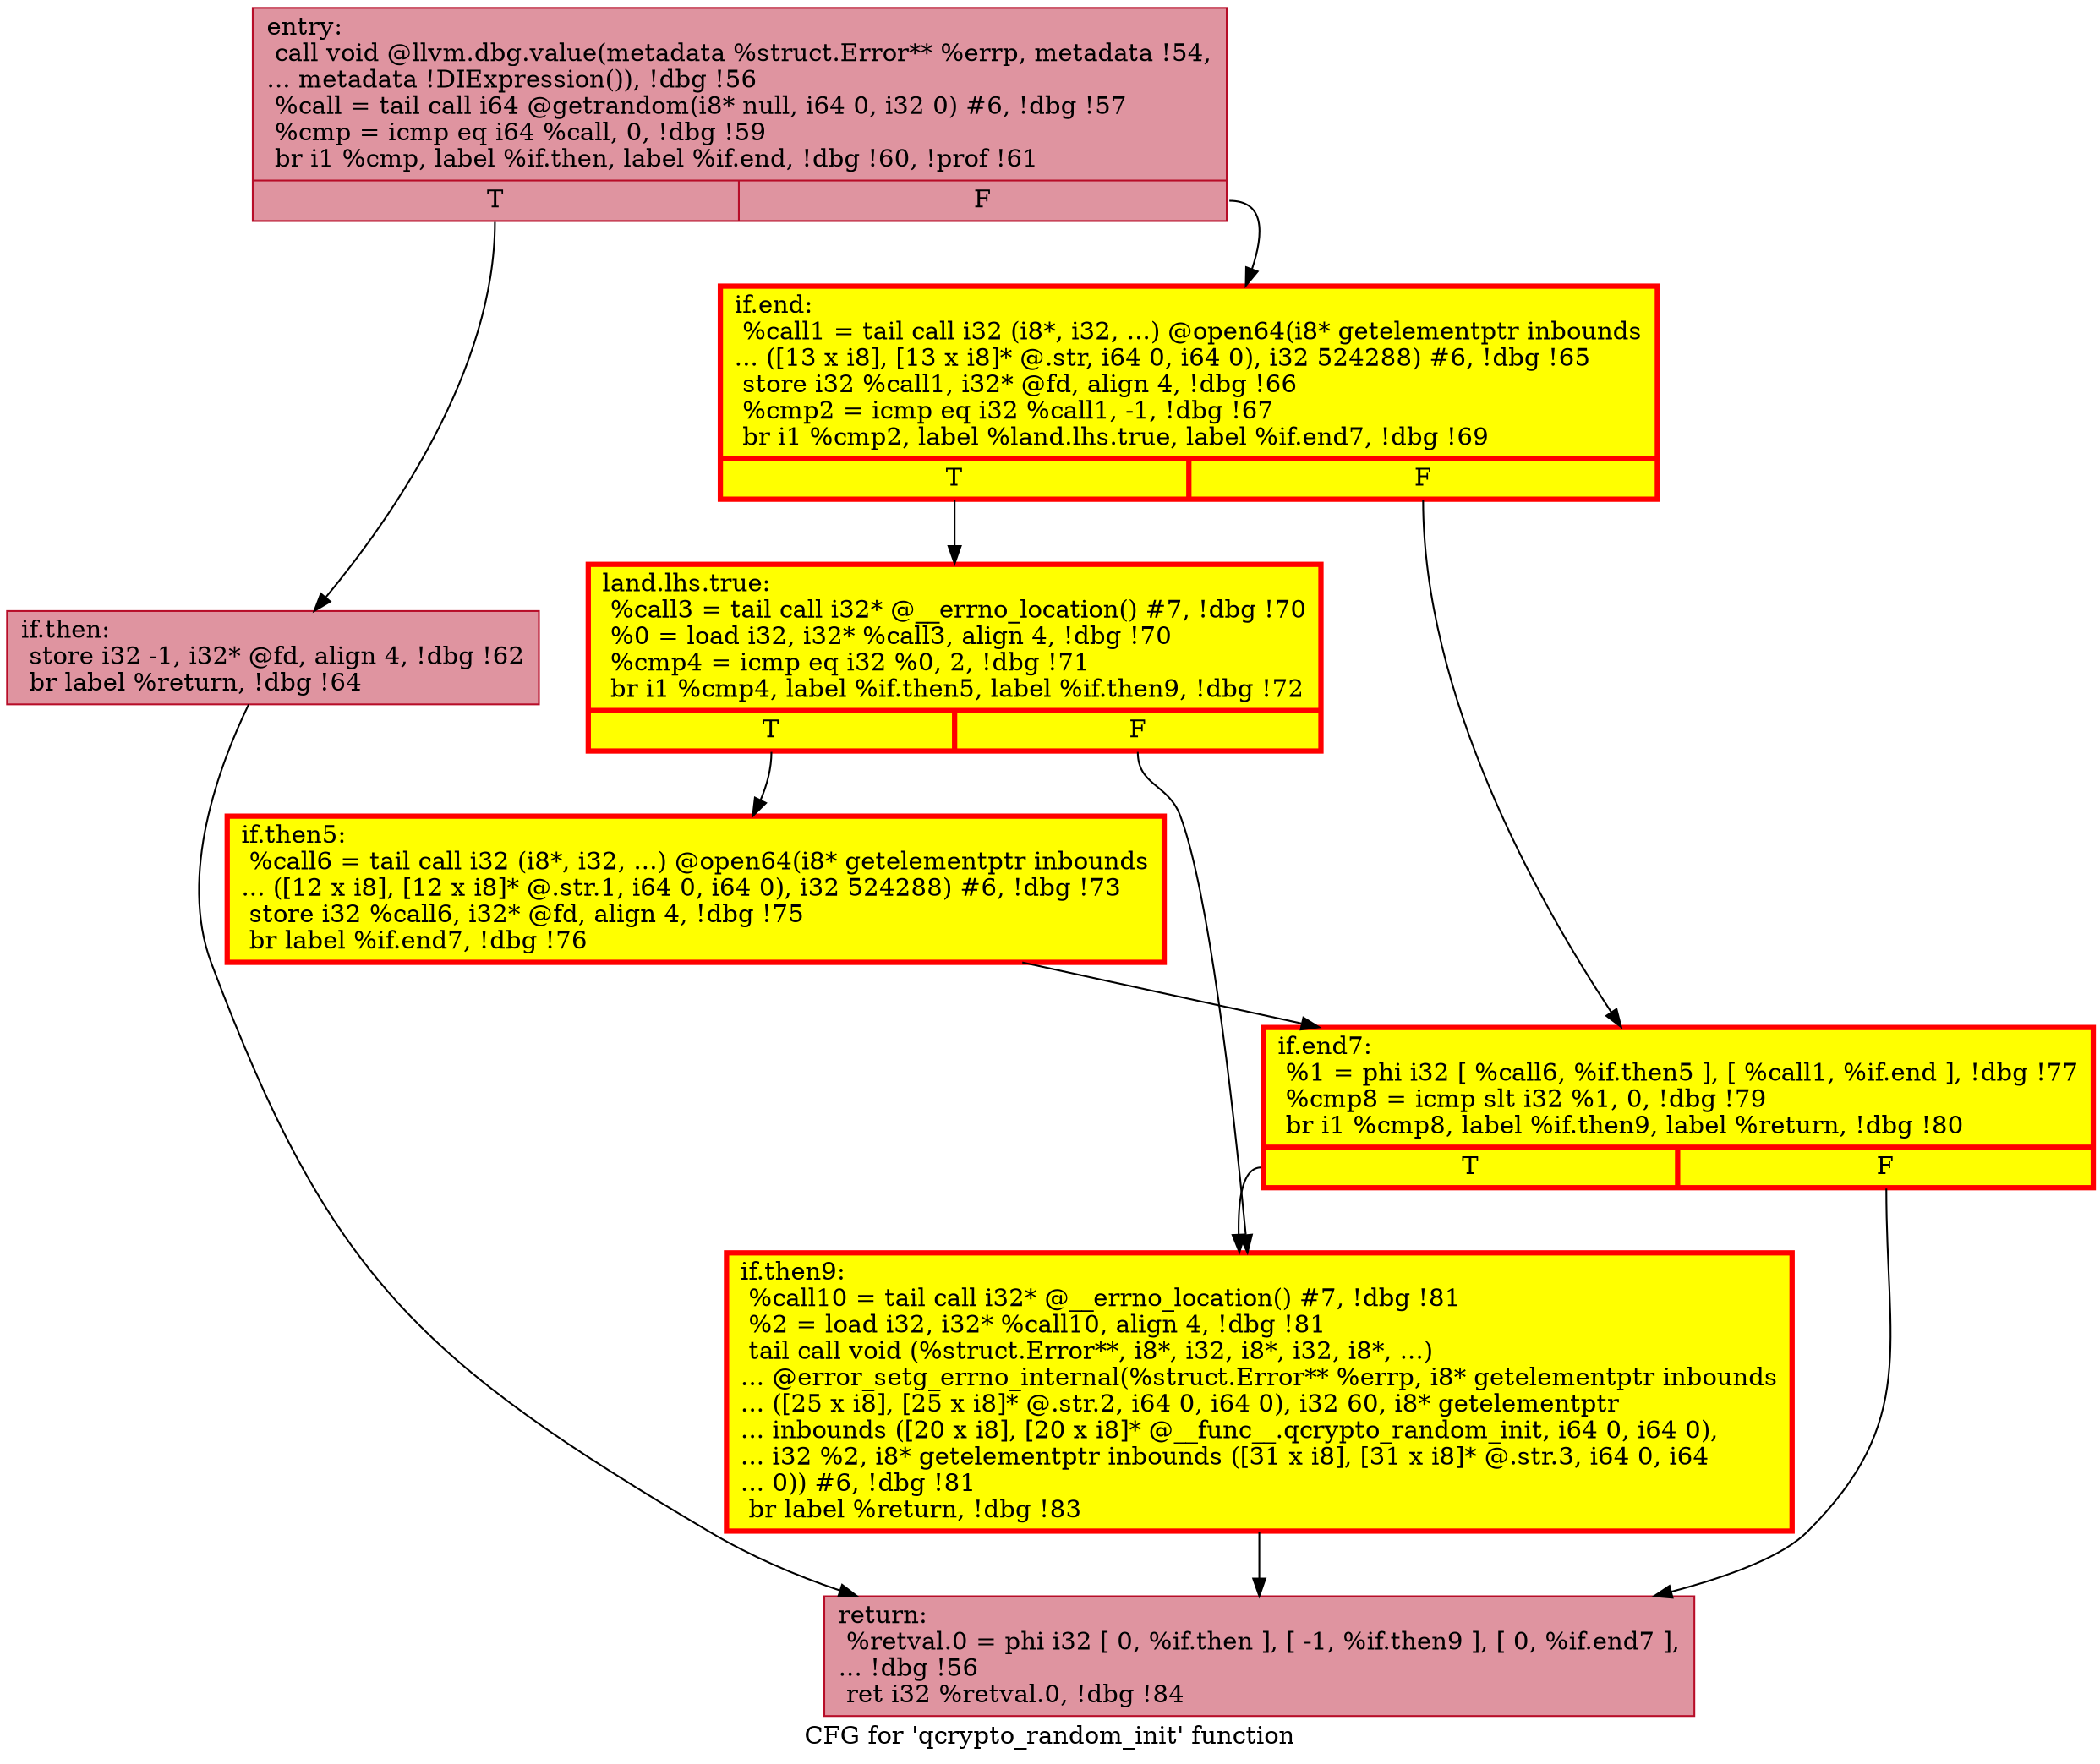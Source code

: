 digraph "CFG for 'qcrypto_random_init' function" {
	label="CFG for 'qcrypto_random_init' function";

	Node0x55b5bc16b6d0 [shape=record,color="#b70d28ff", style=filled, fillcolor="#b70d2870",label="{entry:\l  call void @llvm.dbg.value(metadata %struct.Error** %errp, metadata !54,\l... metadata !DIExpression()), !dbg !56\l  %call = tail call i64 @getrandom(i8* null, i64 0, i32 0) #6, !dbg !57\l  %cmp = icmp eq i64 %call, 0, !dbg !59\l  br i1 %cmp, label %if.then, label %if.end, !dbg !60, !prof !61\l|{<s0>T|<s1>F}}"];
	Node0x55b5bc16b6d0:s0 -> Node0x55b5bc2026c0;
	Node0x55b5bc16b6d0:s1 -> Node0x55b5bc202710;
	Node0x55b5bc2026c0 [shape=record,color="#b70d28ff", style=filled, fillcolor="#b70d2870",label="{if.then:                                          \l  store i32 -1, i32* @fd, align 4, !dbg !62\l  br label %return, !dbg !64\l}"];
	Node0x55b5bc2026c0 -> Node0x55b5bc16a340;
	Node0x55b5bc202710 [shape=record,penwidth=3.0, style="filled", color="red", fillcolor="yellow",label="{if.end:                                           \l  %call1 = tail call i32 (i8*, i32, ...) @open64(i8* getelementptr inbounds\l... ([13 x i8], [13 x i8]* @.str, i64 0, i64 0), i32 524288) #6, !dbg !65\l  store i32 %call1, i32* @fd, align 4, !dbg !66\l  %cmp2 = icmp eq i32 %call1, -1, !dbg !67\l  br i1 %cmp2, label %land.lhs.true, label %if.end7, !dbg !69\l|{<s0>T|<s1>F}}"];
	Node0x55b5bc202710:s0 -> Node0x55b5bc205340;
	Node0x55b5bc202710:s1 -> Node0x55b5bc2052f0;
	Node0x55b5bc205340 [shape=record,penwidth=3.0, style="filled", color="red", fillcolor="yellow",label="{land.lhs.true:                                    \l  %call3 = tail call i32* @__errno_location() #7, !dbg !70\l  %0 = load i32, i32* %call3, align 4, !dbg !70\l  %cmp4 = icmp eq i32 %0, 2, !dbg !71\l  br i1 %cmp4, label %if.then5, label %if.then9, !dbg !72\l|{<s0>T|<s1>F}}"];
	Node0x55b5bc205340:s0 -> Node0x55b5bc2052a0;
	Node0x55b5bc205340:s1 -> Node0x55b5bc204220;
	Node0x55b5bc2052a0 [shape=record,penwidth=3.0, style="filled", color="red", fillcolor="yellow",label="{if.then5:                                         \l  %call6 = tail call i32 (i8*, i32, ...) @open64(i8* getelementptr inbounds\l... ([12 x i8], [12 x i8]* @.str.1, i64 0, i64 0), i32 524288) #6, !dbg !73\l  store i32 %call6, i32* @fd, align 4, !dbg !75\l  br label %if.end7, !dbg !76\l}"];
	Node0x55b5bc2052a0 -> Node0x55b5bc2052f0;
	Node0x55b5bc2052f0 [shape=record,penwidth=3.0, style="filled", color="red", fillcolor="yellow",label="{if.end7:                                          \l  %1 = phi i32 [ %call6, %if.then5 ], [ %call1, %if.end ], !dbg !77\l  %cmp8 = icmp slt i32 %1, 0, !dbg !79\l  br i1 %cmp8, label %if.then9, label %return, !dbg !80\l|{<s0>T|<s1>F}}"];
	Node0x55b5bc2052f0:s0 -> Node0x55b5bc204220;
	Node0x55b5bc2052f0:s1 -> Node0x55b5bc16a340;
	Node0x55b5bc204220 [shape=record,penwidth=3.0, style="filled", color="red", fillcolor="yellow",label="{if.then9:                                         \l  %call10 = tail call i32* @__errno_location() #7, !dbg !81\l  %2 = load i32, i32* %call10, align 4, !dbg !81\l  tail call void (%struct.Error**, i8*, i32, i8*, i32, i8*, ...)\l... @error_setg_errno_internal(%struct.Error** %errp, i8* getelementptr inbounds\l... ([25 x i8], [25 x i8]* @.str.2, i64 0, i64 0), i32 60, i8* getelementptr\l... inbounds ([20 x i8], [20 x i8]* @__func__.qcrypto_random_init, i64 0, i64 0),\l... i32 %2, i8* getelementptr inbounds ([31 x i8], [31 x i8]* @.str.3, i64 0, i64\l... 0)) #6, !dbg !81\l  br label %return, !dbg !83\l}"];
	Node0x55b5bc204220 -> Node0x55b5bc16a340;
	Node0x55b5bc16a340 [shape=record,color="#b70d28ff", style=filled, fillcolor="#b70d2870",label="{return:                                           \l  %retval.0 = phi i32 [ 0, %if.then ], [ -1, %if.then9 ], [ 0, %if.end7 ],\l... !dbg !56\l  ret i32 %retval.0, !dbg !84\l}"];
}
